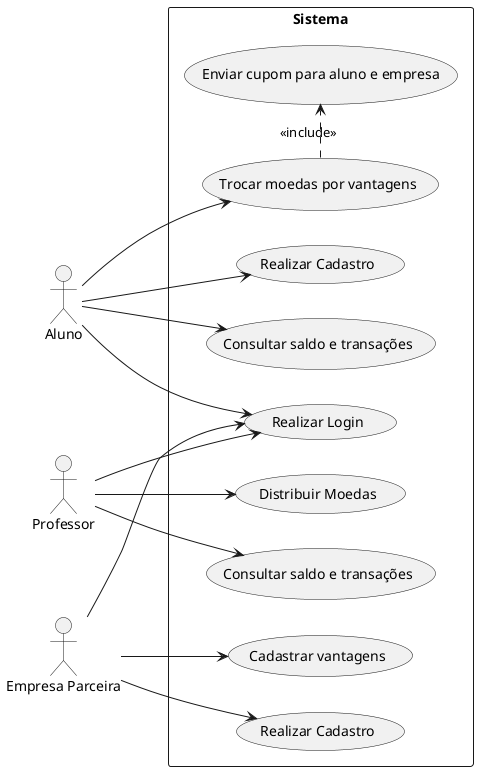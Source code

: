 @startuml
left to right direction

actor "Aluno" as aluno
actor "Professor" as professor
actor "Empresa Parceira" as empresa

rectangle Sistema {
    usecase "Realizar Cadastro" as RealizarCadastroAluno
    usecase "Realizar Cadastro" as RealizarCadastroEmpresa
    usecase "Realizar Login" as RealizarLogin

    usecase "Distribuir Moedas" as DistribuirMoedas

    usecase "Consultar saldo e transações" as ConsultarSaldoAluno
    usecase "Consultar saldo e transações" as ConsultarSaldoProfessor

    usecase "Cadastrar vantagens" as CadastrarVantagem
    usecase "Trocar moedas por vantagens" as TrocarMoedas
    usecase "Enviar cupom para aluno e empresa" as EnviarCupom
}

aluno --> RealizarCadastroAluno
aluno --> RealizarLogin
aluno --> ConsultarSaldoAluno
aluno --> TrocarMoedas

professor --> RealizarLogin
professor --> DistribuirMoedas
professor --> ConsultarSaldoProfessor

empresa --> RealizarCadastroEmpresa
empresa --> RealizarLogin
empresa --> CadastrarVantagem

TrocarMoedas .> EnviarCupom : <<include>>

@enduml
